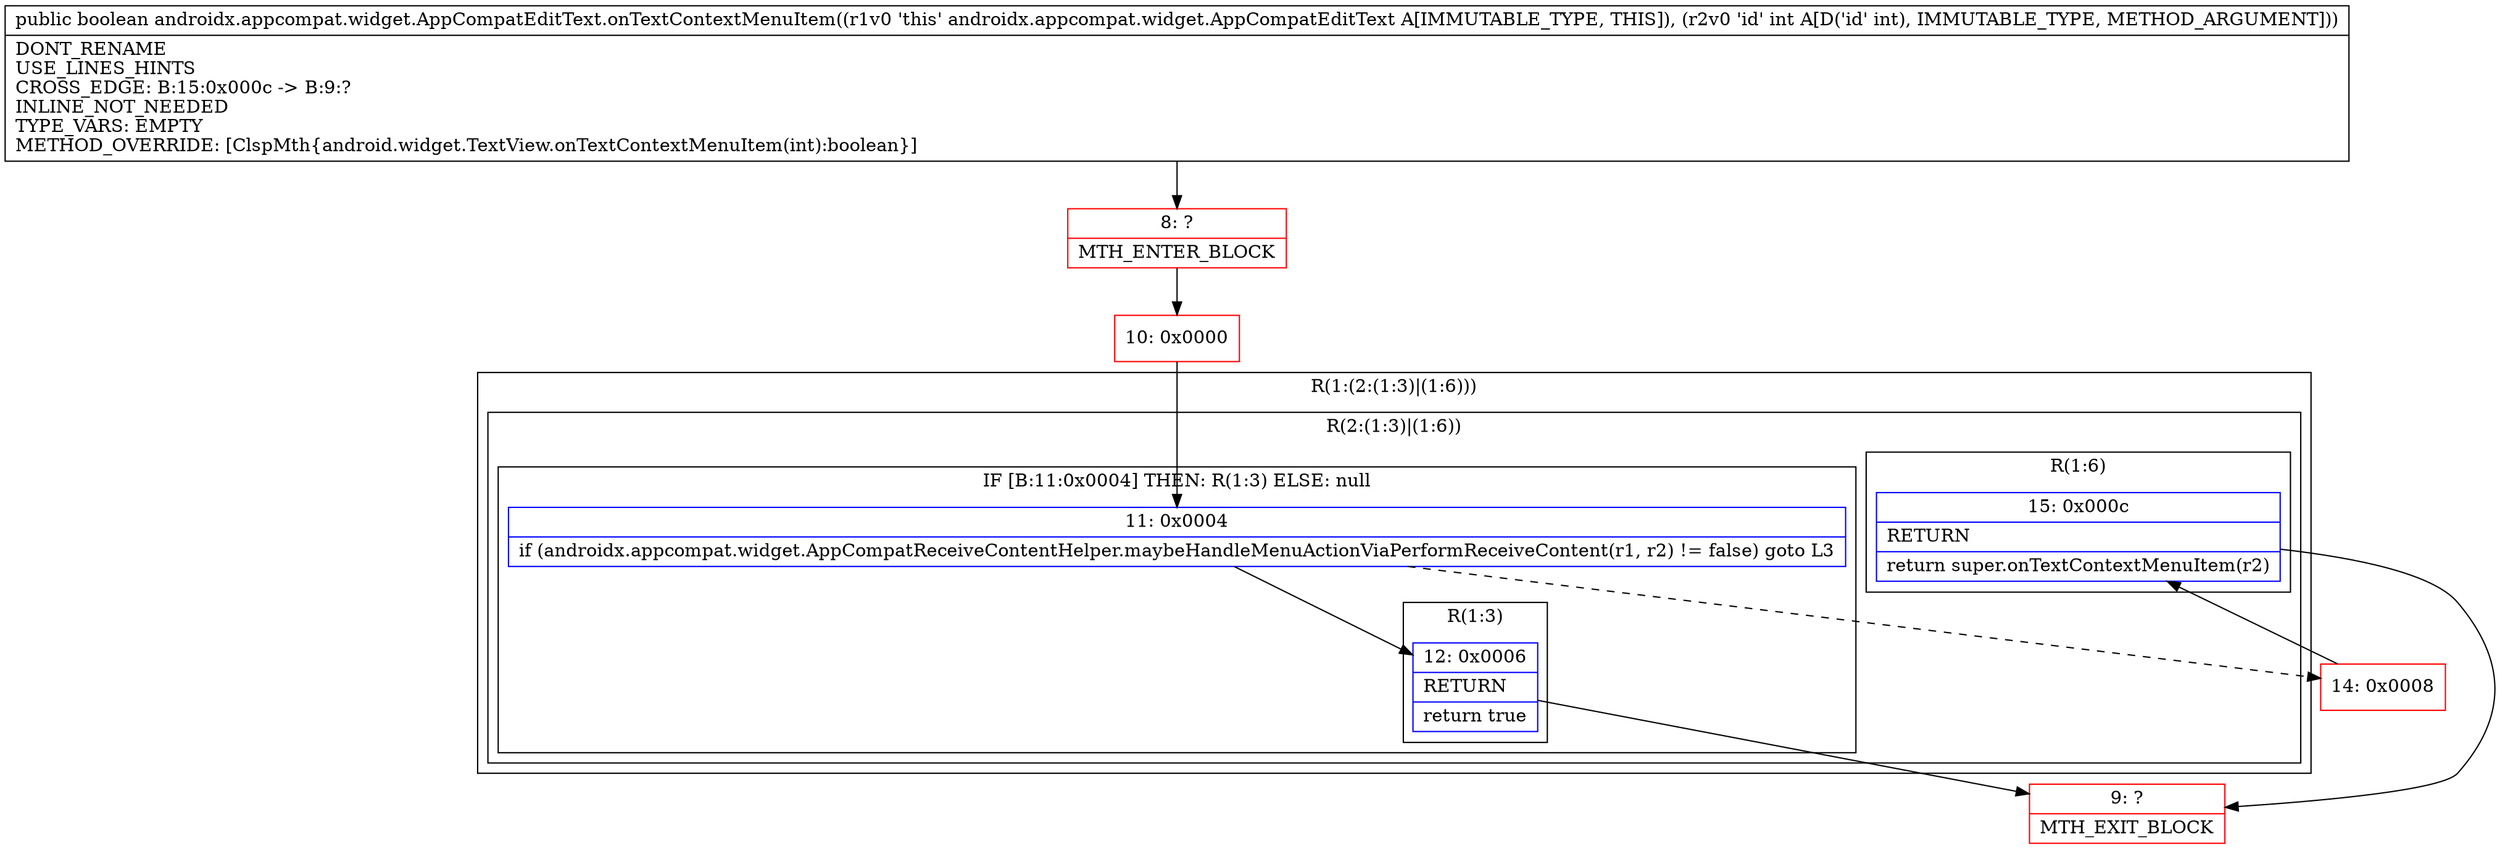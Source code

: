 digraph "CFG forandroidx.appcompat.widget.AppCompatEditText.onTextContextMenuItem(I)Z" {
subgraph cluster_Region_448268311 {
label = "R(1:(2:(1:3)|(1:6)))";
node [shape=record,color=blue];
subgraph cluster_Region_720589400 {
label = "R(2:(1:3)|(1:6))";
node [shape=record,color=blue];
subgraph cluster_IfRegion_403848667 {
label = "IF [B:11:0x0004] THEN: R(1:3) ELSE: null";
node [shape=record,color=blue];
Node_11 [shape=record,label="{11\:\ 0x0004|if (androidx.appcompat.widget.AppCompatReceiveContentHelper.maybeHandleMenuActionViaPerformReceiveContent(r1, r2) != false) goto L3\l}"];
subgraph cluster_Region_938419686 {
label = "R(1:3)";
node [shape=record,color=blue];
Node_12 [shape=record,label="{12\:\ 0x0006|RETURN\l|return true\l}"];
}
}
subgraph cluster_Region_1833790396 {
label = "R(1:6)";
node [shape=record,color=blue];
Node_15 [shape=record,label="{15\:\ 0x000c|RETURN\l|return super.onTextContextMenuItem(r2)\l}"];
}
}
}
Node_8 [shape=record,color=red,label="{8\:\ ?|MTH_ENTER_BLOCK\l}"];
Node_10 [shape=record,color=red,label="{10\:\ 0x0000}"];
Node_9 [shape=record,color=red,label="{9\:\ ?|MTH_EXIT_BLOCK\l}"];
Node_14 [shape=record,color=red,label="{14\:\ 0x0008}"];
MethodNode[shape=record,label="{public boolean androidx.appcompat.widget.AppCompatEditText.onTextContextMenuItem((r1v0 'this' androidx.appcompat.widget.AppCompatEditText A[IMMUTABLE_TYPE, THIS]), (r2v0 'id' int A[D('id' int), IMMUTABLE_TYPE, METHOD_ARGUMENT]))  | DONT_RENAME\lUSE_LINES_HINTS\lCROSS_EDGE: B:15:0x000c \-\> B:9:?\lINLINE_NOT_NEEDED\lTYPE_VARS: EMPTY\lMETHOD_OVERRIDE: [ClspMth\{android.widget.TextView.onTextContextMenuItem(int):boolean\}]\l}"];
MethodNode -> Node_8;Node_11 -> Node_12;
Node_11 -> Node_14[style=dashed];
Node_12 -> Node_9;
Node_15 -> Node_9;
Node_8 -> Node_10;
Node_10 -> Node_11;
Node_14 -> Node_15;
}

